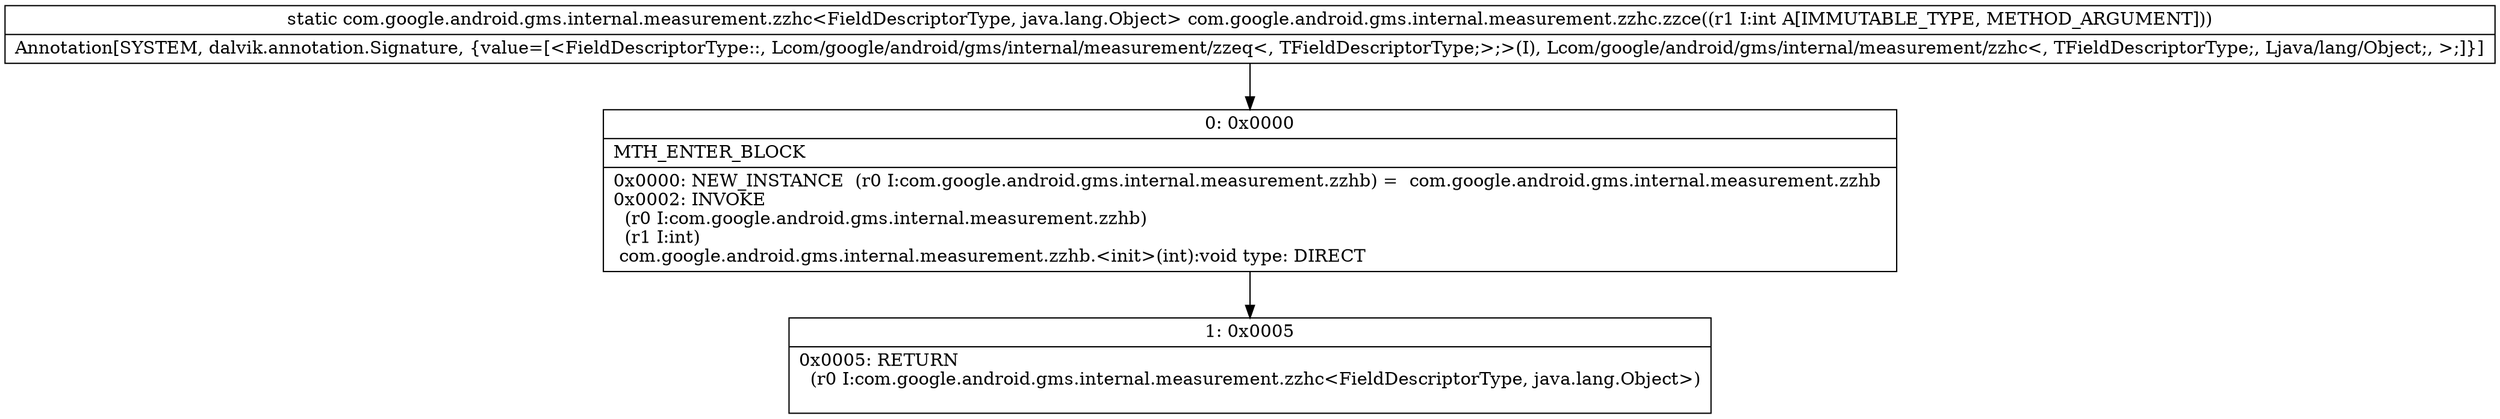 digraph "CFG forcom.google.android.gms.internal.measurement.zzhc.zzce(I)Lcom\/google\/android\/gms\/internal\/measurement\/zzhc;" {
Node_0 [shape=record,label="{0\:\ 0x0000|MTH_ENTER_BLOCK\l|0x0000: NEW_INSTANCE  (r0 I:com.google.android.gms.internal.measurement.zzhb) =  com.google.android.gms.internal.measurement.zzhb \l0x0002: INVOKE  \l  (r0 I:com.google.android.gms.internal.measurement.zzhb)\l  (r1 I:int)\l com.google.android.gms.internal.measurement.zzhb.\<init\>(int):void type: DIRECT \l}"];
Node_1 [shape=record,label="{1\:\ 0x0005|0x0005: RETURN  \l  (r0 I:com.google.android.gms.internal.measurement.zzhc\<FieldDescriptorType, java.lang.Object\>)\l \l}"];
MethodNode[shape=record,label="{static com.google.android.gms.internal.measurement.zzhc\<FieldDescriptorType, java.lang.Object\> com.google.android.gms.internal.measurement.zzhc.zzce((r1 I:int A[IMMUTABLE_TYPE, METHOD_ARGUMENT]))  | Annotation[SYSTEM, dalvik.annotation.Signature, \{value=[\<FieldDescriptorType::, Lcom\/google\/android\/gms\/internal\/measurement\/zzeq\<, TFieldDescriptorType;\>;\>(I), Lcom\/google\/android\/gms\/internal\/measurement\/zzhc\<, TFieldDescriptorType;, Ljava\/lang\/Object;, \>;]\}]\l}"];
MethodNode -> Node_0;
Node_0 -> Node_1;
}

